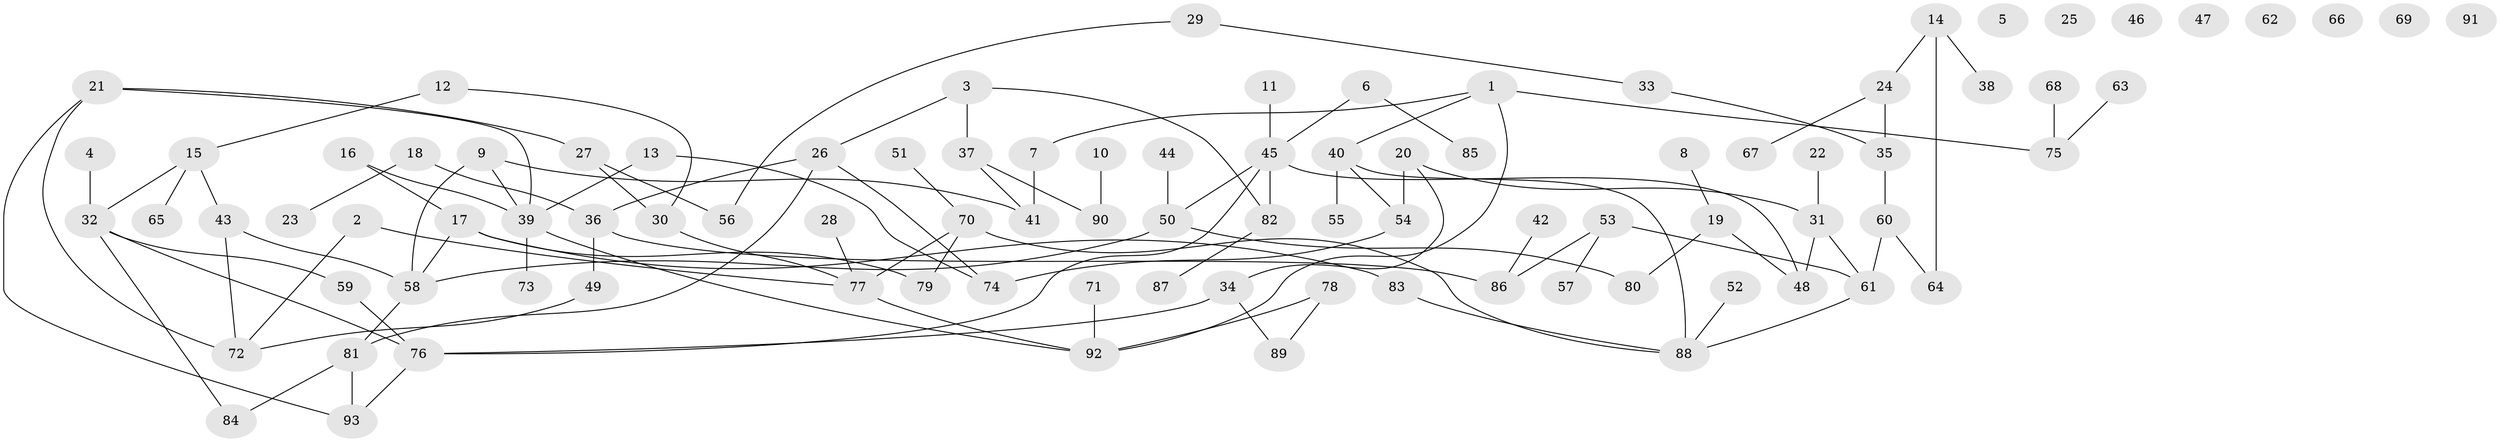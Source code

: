 // coarse degree distribution, {5: 0.10256410256410256, 3: 0.3076923076923077, 1: 0.15384615384615385, 4: 0.20512820512820512, 6: 0.07692307692307693, 2: 0.15384615384615385}
// Generated by graph-tools (version 1.1) at 2025/35/03/04/25 23:35:53]
// undirected, 93 vertices, 111 edges
graph export_dot {
  node [color=gray90,style=filled];
  1;
  2;
  3;
  4;
  5;
  6;
  7;
  8;
  9;
  10;
  11;
  12;
  13;
  14;
  15;
  16;
  17;
  18;
  19;
  20;
  21;
  22;
  23;
  24;
  25;
  26;
  27;
  28;
  29;
  30;
  31;
  32;
  33;
  34;
  35;
  36;
  37;
  38;
  39;
  40;
  41;
  42;
  43;
  44;
  45;
  46;
  47;
  48;
  49;
  50;
  51;
  52;
  53;
  54;
  55;
  56;
  57;
  58;
  59;
  60;
  61;
  62;
  63;
  64;
  65;
  66;
  67;
  68;
  69;
  70;
  71;
  72;
  73;
  74;
  75;
  76;
  77;
  78;
  79;
  80;
  81;
  82;
  83;
  84;
  85;
  86;
  87;
  88;
  89;
  90;
  91;
  92;
  93;
  1 -- 7;
  1 -- 40;
  1 -- 75;
  1 -- 92;
  2 -- 72;
  2 -- 77;
  3 -- 26;
  3 -- 37;
  3 -- 82;
  4 -- 32;
  6 -- 45;
  6 -- 85;
  7 -- 41;
  8 -- 19;
  9 -- 39;
  9 -- 41;
  9 -- 58;
  10 -- 90;
  11 -- 45;
  12 -- 15;
  12 -- 30;
  13 -- 39;
  13 -- 74;
  14 -- 24;
  14 -- 38;
  14 -- 64;
  15 -- 32;
  15 -- 43;
  15 -- 65;
  16 -- 17;
  16 -- 39;
  17 -- 58;
  17 -- 79;
  17 -- 83;
  18 -- 23;
  18 -- 36;
  19 -- 48;
  19 -- 80;
  20 -- 31;
  20 -- 34;
  20 -- 54;
  21 -- 27;
  21 -- 39;
  21 -- 72;
  21 -- 93;
  22 -- 31;
  24 -- 35;
  24 -- 67;
  26 -- 36;
  26 -- 74;
  26 -- 81;
  27 -- 30;
  27 -- 56;
  28 -- 77;
  29 -- 33;
  29 -- 56;
  30 -- 77;
  31 -- 48;
  31 -- 61;
  32 -- 59;
  32 -- 76;
  32 -- 84;
  33 -- 35;
  34 -- 76;
  34 -- 89;
  35 -- 60;
  36 -- 49;
  36 -- 86;
  37 -- 41;
  37 -- 90;
  39 -- 73;
  39 -- 92;
  40 -- 54;
  40 -- 55;
  40 -- 88;
  42 -- 86;
  43 -- 58;
  43 -- 72;
  44 -- 50;
  45 -- 48;
  45 -- 50;
  45 -- 76;
  45 -- 82;
  49 -- 72;
  50 -- 58;
  50 -- 80;
  51 -- 70;
  52 -- 88;
  53 -- 57;
  53 -- 61;
  53 -- 86;
  54 -- 74;
  58 -- 81;
  59 -- 76;
  60 -- 61;
  60 -- 64;
  61 -- 88;
  63 -- 75;
  68 -- 75;
  70 -- 77;
  70 -- 79;
  70 -- 88;
  71 -- 92;
  76 -- 93;
  77 -- 92;
  78 -- 89;
  78 -- 92;
  81 -- 84;
  81 -- 93;
  82 -- 87;
  83 -- 88;
}

